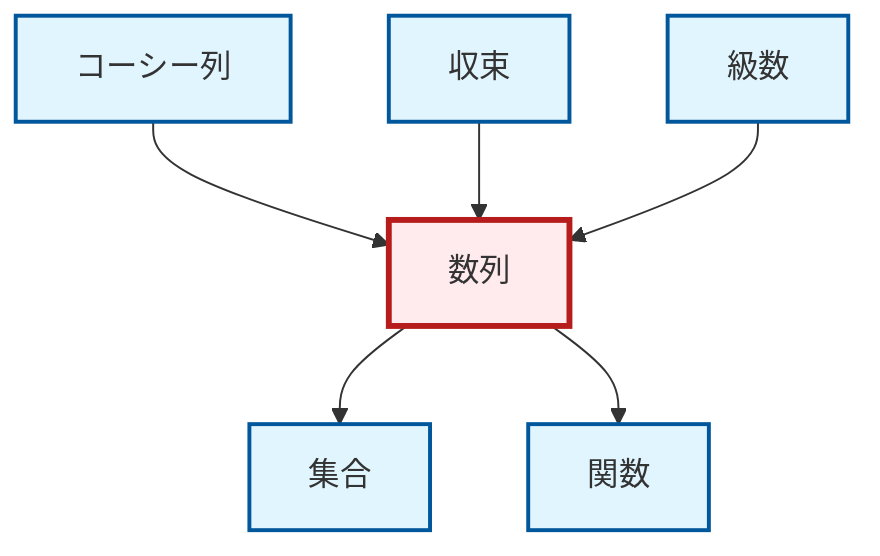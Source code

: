 graph TD
    classDef definition fill:#e1f5fe,stroke:#01579b,stroke-width:2px
    classDef theorem fill:#f3e5f5,stroke:#4a148c,stroke-width:2px
    classDef axiom fill:#fff3e0,stroke:#e65100,stroke-width:2px
    classDef example fill:#e8f5e9,stroke:#1b5e20,stroke-width:2px
    classDef current fill:#ffebee,stroke:#b71c1c,stroke-width:3px
    def-sequence["数列"]:::definition
    def-convergence["収束"]:::definition
    def-cauchy-sequence["コーシー列"]:::definition
    def-function["関数"]:::definition
    def-series["級数"]:::definition
    def-set["集合"]:::definition
    def-cauchy-sequence --> def-sequence
    def-sequence --> def-set
    def-sequence --> def-function
    def-convergence --> def-sequence
    def-series --> def-sequence
    class def-sequence current